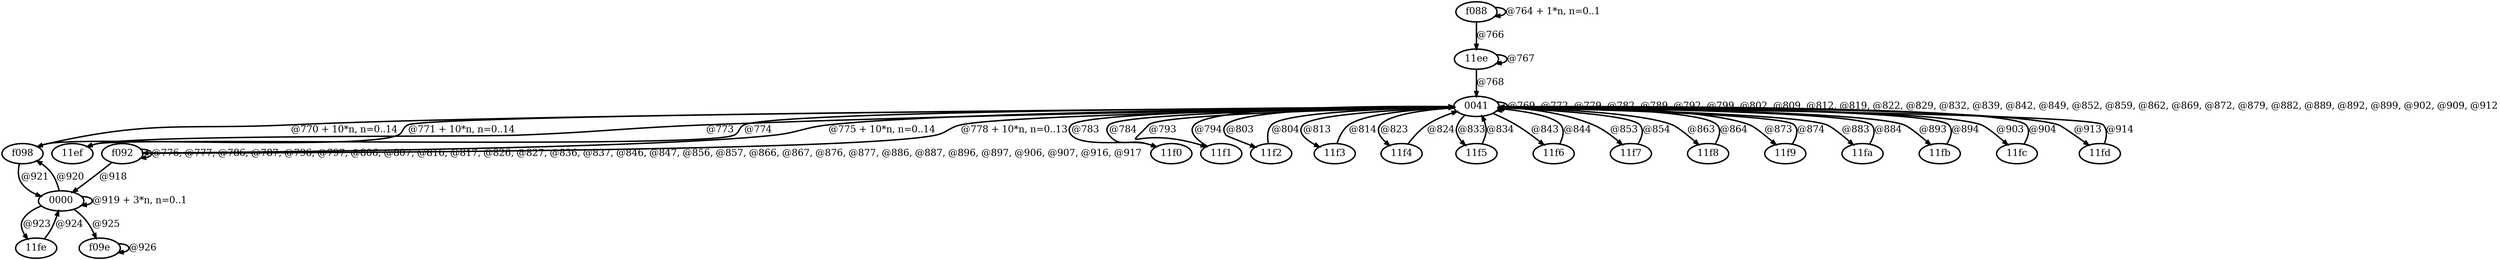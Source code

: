 digraph G {
        node [style=rounded, penwidth=3, fontsize=20, shape=oval];
        "f088" -> "f088" [label="@764 + 1*n, n=0..1", color=black,arrowsize=1,style=bold,penwidth=3,fontsize=20];
"f088" -> "11ee" [label="@766", color=black,arrowsize=1,style=bold,penwidth=3,fontsize=20];
"11ee" -> "11ee" [label="@767", color=black,arrowsize=1,style=bold,penwidth=3,fontsize=20];
"11ee" -> "0041" [label="@768", color=black,arrowsize=1,style=bold,penwidth=3,fontsize=20];
"0041" -> "0041" [label="@769, @772, @779, @782, @789, @792, @799, @802, @809, @812, @819, @822, @829, @832, @839, @842, @849, @852, @859, @862, @869, @872, @879, @882, @889, @892, @899, @902, @909, @912", color=black,arrowsize=1,style=bold,penwidth=3,fontsize=20];
"0041" -> "f098" [label="@770 + 10*n, n=0..14", color=black,arrowsize=1,style=bold,penwidth=3,fontsize=20];
"f098" -> "0041" [label="@771 + 10*n, n=0..14", color=black,arrowsize=1,style=bold,penwidth=3,fontsize=20];
"0041" -> "11ef" [label="@773", color=black,arrowsize=1,style=bold,penwidth=3,fontsize=20];
"11ef" -> "0041" [label="@774", color=black,arrowsize=1,style=bold,penwidth=3,fontsize=20];
"0041" -> "f092" [label="@775 + 10*n, n=0..14", color=black,arrowsize=1,style=bold,penwidth=3,fontsize=20];
"f092" -> "f092" [label="@776, @777, @786, @787, @796, @797, @806, @807, @816, @817, @826, @827, @836, @837, @846, @847, @856, @857, @866, @867, @876, @877, @886, @887, @896, @897, @906, @907, @916, @917", color=black,arrowsize=1,style=bold,penwidth=3,fontsize=20];
"f092" -> "0041" [label="@778 + 10*n, n=0..13", color=black,arrowsize=1,style=bold,penwidth=3,fontsize=20];
"0041" -> "11f0" [label="@783", color=black,arrowsize=1,style=bold,penwidth=3,fontsize=20];
"11f0" -> "0041" [label="@784", color=black,arrowsize=1,style=bold,penwidth=3,fontsize=20];
"0041" -> "11f1" [label="@793", color=black,arrowsize=1,style=bold,penwidth=3,fontsize=20];
"11f1" -> "0041" [label="@794", color=black,arrowsize=1,style=bold,penwidth=3,fontsize=20];
"0041" -> "11f2" [label="@803", color=black,arrowsize=1,style=bold,penwidth=3,fontsize=20];
"11f2" -> "0041" [label="@804", color=black,arrowsize=1,style=bold,penwidth=3,fontsize=20];
"0041" -> "11f3" [label="@813", color=black,arrowsize=1,style=bold,penwidth=3,fontsize=20];
"11f3" -> "0041" [label="@814", color=black,arrowsize=1,style=bold,penwidth=3,fontsize=20];
"0041" -> "11f4" [label="@823", color=black,arrowsize=1,style=bold,penwidth=3,fontsize=20];
"11f4" -> "0041" [label="@824", color=black,arrowsize=1,style=bold,penwidth=3,fontsize=20];
"0041" -> "11f5" [label="@833", color=black,arrowsize=1,style=bold,penwidth=3,fontsize=20];
"11f5" -> "0041" [label="@834", color=black,arrowsize=1,style=bold,penwidth=3,fontsize=20];
"0041" -> "11f6" [label="@843", color=black,arrowsize=1,style=bold,penwidth=3,fontsize=20];
"11f6" -> "0041" [label="@844", color=black,arrowsize=1,style=bold,penwidth=3,fontsize=20];
"0041" -> "11f7" [label="@853", color=black,arrowsize=1,style=bold,penwidth=3,fontsize=20];
"11f7" -> "0041" [label="@854", color=black,arrowsize=1,style=bold,penwidth=3,fontsize=20];
"0041" -> "11f8" [label="@863", color=black,arrowsize=1,style=bold,penwidth=3,fontsize=20];
"11f8" -> "0041" [label="@864", color=black,arrowsize=1,style=bold,penwidth=3,fontsize=20];
"0041" -> "11f9" [label="@873", color=black,arrowsize=1,style=bold,penwidth=3,fontsize=20];
"11f9" -> "0041" [label="@874", color=black,arrowsize=1,style=bold,penwidth=3,fontsize=20];
"0041" -> "11fa" [label="@883", color=black,arrowsize=1,style=bold,penwidth=3,fontsize=20];
"11fa" -> "0041" [label="@884", color=black,arrowsize=1,style=bold,penwidth=3,fontsize=20];
"0041" -> "11fb" [label="@893", color=black,arrowsize=1,style=bold,penwidth=3,fontsize=20];
"11fb" -> "0041" [label="@894", color=black,arrowsize=1,style=bold,penwidth=3,fontsize=20];
"0041" -> "11fc" [label="@903", color=black,arrowsize=1,style=bold,penwidth=3,fontsize=20];
"11fc" -> "0041" [label="@904", color=black,arrowsize=1,style=bold,penwidth=3,fontsize=20];
"0041" -> "11fd" [label="@913", color=black,arrowsize=1,style=bold,penwidth=3,fontsize=20];
"11fd" -> "0041" [label="@914", color=black,arrowsize=1,style=bold,penwidth=3,fontsize=20];
"f092" -> "0000" [label="@918", color=black,arrowsize=1,style=bold,penwidth=3,fontsize=20];
"0000" -> "0000" [label="@919 + 3*n, n=0..1", color=black,arrowsize=1,style=bold,penwidth=3,fontsize=20];
"0000" -> "f098" [label="@920", color=black,arrowsize=1,style=bold,penwidth=3,fontsize=20];
"f098" -> "0000" [label="@921", color=black,arrowsize=1,style=bold,penwidth=3,fontsize=20];
"0000" -> "11fe" [label="@923", color=black,arrowsize=1,style=bold,penwidth=3,fontsize=20];
"11fe" -> "0000" [label="@924", color=black,arrowsize=1,style=bold,penwidth=3,fontsize=20];
"0000" -> "f09e" [label="@925", color=black,arrowsize=1,style=bold,penwidth=3,fontsize=20];
"f09e" -> "f09e" [label="@926", color=black,arrowsize=1,style=bold,penwidth=3,fontsize=20];
}
